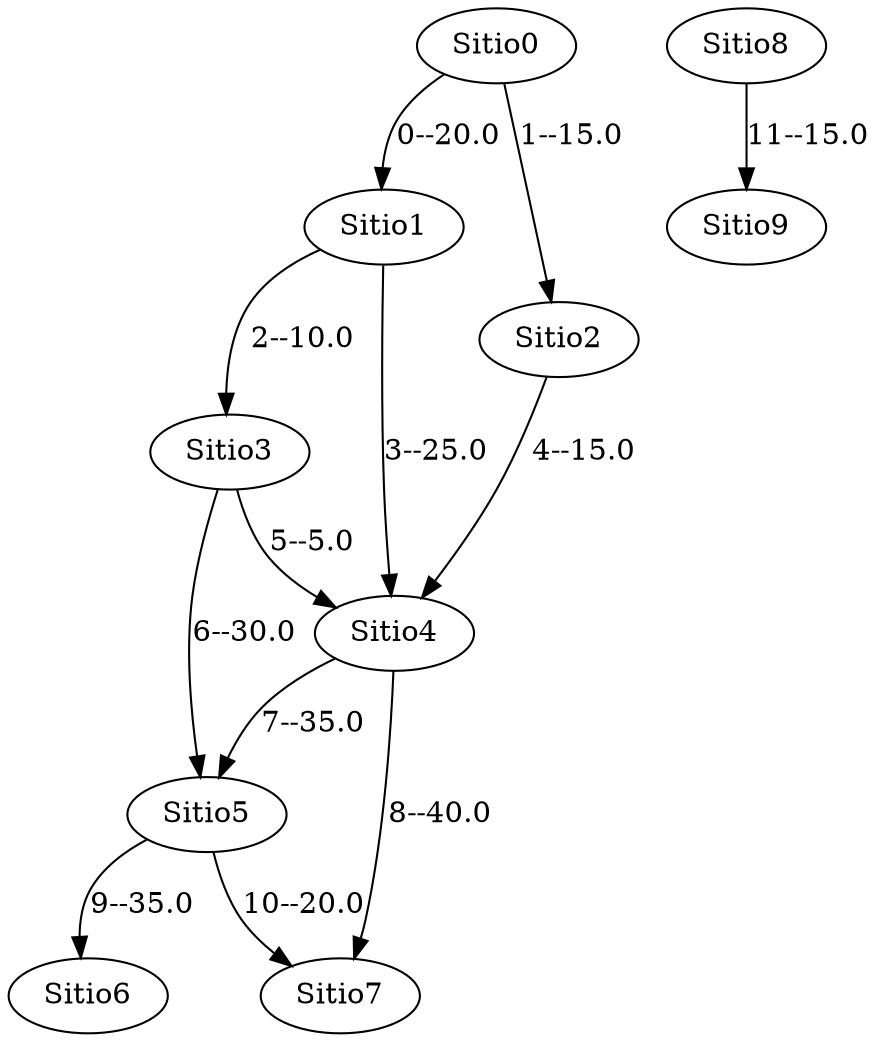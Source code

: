 strict digraph G {
  1 [ label="Sitio0" ];
  2 [ label="Sitio1" ];
  3 [ label="Sitio2" ];
  4 [ label="Sitio3" ];
  5 [ label="Sitio4" ];
  6 [ label="Sitio5" ];
  7 [ label="Sitio6" ];
  8 [ label="Sitio7" ];
  9 [ label="Sitio8" ];
  10 [ label="Sitio9" ];
  1 -> 2 [ label="0--20.0" ];
  1 -> 3 [ label="1--15.0" ];
  2 -> 4 [ label="2--10.0" ];
  2 -> 5 [ label="3--25.0" ];
  3 -> 5 [ label="4--15.0" ];
  4 -> 5 [ label="5--5.0" ];
  4 -> 6 [ label="6--30.0" ];
  5 -> 6 [ label="7--35.0" ];
  5 -> 8 [ label="8--40.0" ];
  6 -> 7 [ label="9--35.0" ];
  6 -> 8 [ label="10--20.0" ];
  9 -> 10 [ label="11--15.0" ];
}
